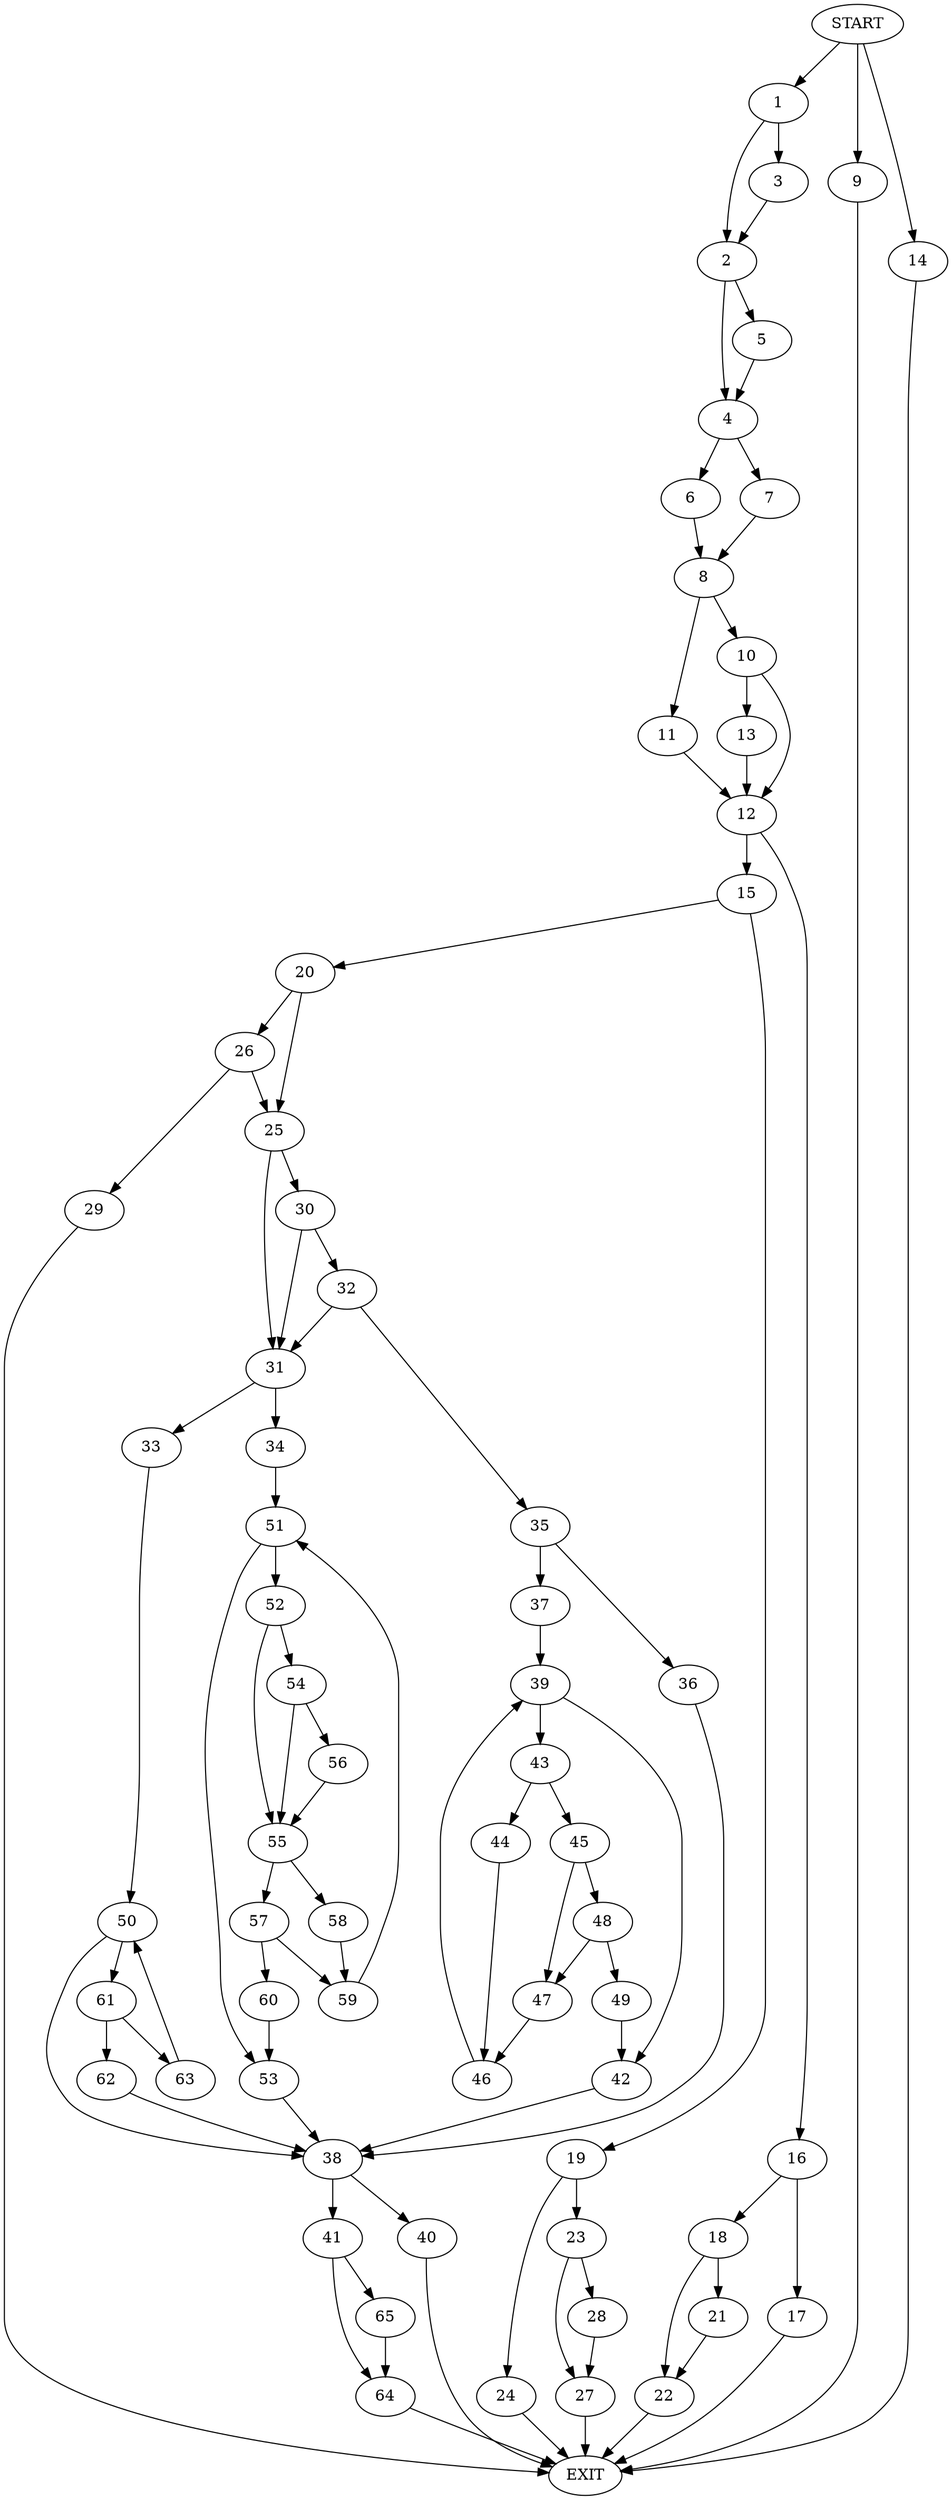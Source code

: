 digraph {
0 [label="START"]
66 [label="EXIT"]
0 -> 1
1 -> 2
1 -> 3
2 -> 4
2 -> 5
3 -> 2
4 -> 6
4 -> 7
5 -> 4
6 -> 8
7 -> 8
0 -> 9
9 -> 66
8 -> 10
8 -> 11
10 -> 12
10 -> 13
11 -> 12
0 -> 14
14 -> 66
12 -> 15
12 -> 16
13 -> 12
16 -> 17
16 -> 18
15 -> 19
15 -> 20
17 -> 66
18 -> 21
18 -> 22
21 -> 22
22 -> 66
19 -> 23
19 -> 24
20 -> 25
20 -> 26
23 -> 27
23 -> 28
24 -> 66
28 -> 27
27 -> 66
26 -> 29
26 -> 25
25 -> 30
25 -> 31
29 -> 66
30 -> 32
30 -> 31
31 -> 33
31 -> 34
32 -> 35
32 -> 31
35 -> 36
35 -> 37
36 -> 38
37 -> 39
38 -> 40
38 -> 41
39 -> 42
39 -> 43
42 -> 38
43 -> 44
43 -> 45
44 -> 46
45 -> 47
45 -> 48
46 -> 39
47 -> 46
48 -> 47
48 -> 49
49 -> 42
33 -> 50
34 -> 51
51 -> 52
51 -> 53
53 -> 38
52 -> 54
52 -> 55
54 -> 56
54 -> 55
55 -> 57
55 -> 58
56 -> 55
57 -> 59
57 -> 60
58 -> 59
59 -> 51
60 -> 53
50 -> 38
50 -> 61
61 -> 62
61 -> 63
62 -> 38
63 -> 50
41 -> 64
41 -> 65
40 -> 66
65 -> 64
64 -> 66
}

